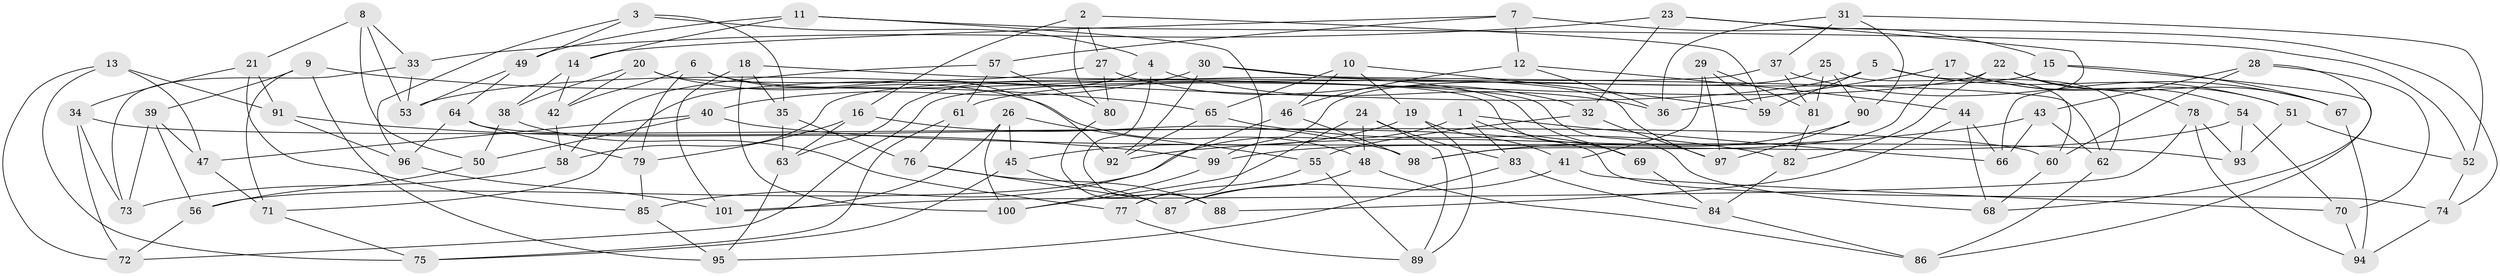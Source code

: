 // coarse degree distribution, {6: 0.24390243902439024, 5: 0.3170731707317073, 4: 0.17073170731707318, 7: 0.14634146341463414, 8: 0.0975609756097561, 9: 0.024390243902439025}
// Generated by graph-tools (version 1.1) at 2025/38/03/04/25 23:38:16]
// undirected, 101 vertices, 202 edges
graph export_dot {
  node [color=gray90,style=filled];
  1;
  2;
  3;
  4;
  5;
  6;
  7;
  8;
  9;
  10;
  11;
  12;
  13;
  14;
  15;
  16;
  17;
  18;
  19;
  20;
  21;
  22;
  23;
  24;
  25;
  26;
  27;
  28;
  29;
  30;
  31;
  32;
  33;
  34;
  35;
  36;
  37;
  38;
  39;
  40;
  41;
  42;
  43;
  44;
  45;
  46;
  47;
  48;
  49;
  50;
  51;
  52;
  53;
  54;
  55;
  56;
  57;
  58;
  59;
  60;
  61;
  62;
  63;
  64;
  65;
  66;
  67;
  68;
  69;
  70;
  71;
  72;
  73;
  74;
  75;
  76;
  77;
  78;
  79;
  80;
  81;
  82;
  83;
  84;
  85;
  86;
  87;
  88;
  89;
  90;
  91;
  92;
  93;
  94;
  95;
  96;
  97;
  98;
  99;
  100;
  101;
  1 -- 83;
  1 -- 66;
  1 -- 56;
  1 -- 69;
  2 -- 27;
  2 -- 16;
  2 -- 80;
  2 -- 59;
  3 -- 96;
  3 -- 4;
  3 -- 49;
  3 -- 35;
  4 -- 36;
  4 -- 88;
  4 -- 63;
  5 -- 59;
  5 -- 62;
  5 -- 53;
  5 -- 51;
  6 -- 69;
  6 -- 42;
  6 -- 92;
  6 -- 79;
  7 -- 15;
  7 -- 12;
  7 -- 14;
  7 -- 57;
  8 -- 53;
  8 -- 33;
  8 -- 21;
  8 -- 50;
  9 -- 65;
  9 -- 95;
  9 -- 71;
  9 -- 39;
  10 -- 65;
  10 -- 19;
  10 -- 46;
  10 -- 59;
  11 -- 52;
  11 -- 49;
  11 -- 14;
  11 -- 77;
  12 -- 36;
  12 -- 46;
  12 -- 44;
  13 -- 47;
  13 -- 75;
  13 -- 72;
  13 -- 91;
  14 -- 42;
  14 -- 38;
  15 -- 86;
  15 -- 67;
  15 -- 58;
  16 -- 79;
  16 -- 63;
  16 -- 98;
  17 -- 98;
  17 -- 51;
  17 -- 54;
  17 -- 36;
  18 -- 35;
  18 -- 101;
  18 -- 100;
  18 -- 68;
  19 -- 41;
  19 -- 89;
  19 -- 45;
  20 -- 69;
  20 -- 38;
  20 -- 42;
  20 -- 48;
  21 -- 85;
  21 -- 91;
  21 -- 34;
  22 -- 67;
  22 -- 78;
  22 -- 82;
  22 -- 61;
  23 -- 32;
  23 -- 66;
  23 -- 74;
  23 -- 33;
  24 -- 89;
  24 -- 83;
  24 -- 100;
  24 -- 48;
  25 -- 81;
  25 -- 60;
  25 -- 90;
  25 -- 99;
  26 -- 100;
  26 -- 55;
  26 -- 101;
  26 -- 45;
  27 -- 80;
  27 -- 32;
  27 -- 71;
  28 -- 68;
  28 -- 43;
  28 -- 70;
  28 -- 60;
  29 -- 81;
  29 -- 59;
  29 -- 41;
  29 -- 97;
  30 -- 62;
  30 -- 97;
  30 -- 40;
  30 -- 92;
  31 -- 52;
  31 -- 37;
  31 -- 36;
  31 -- 90;
  32 -- 55;
  32 -- 97;
  33 -- 73;
  33 -- 53;
  34 -- 72;
  34 -- 73;
  34 -- 60;
  35 -- 76;
  35 -- 63;
  37 -- 72;
  37 -- 67;
  37 -- 81;
  38 -- 77;
  38 -- 50;
  39 -- 47;
  39 -- 56;
  39 -- 73;
  40 -- 50;
  40 -- 47;
  40 -- 93;
  41 -- 87;
  41 -- 70;
  42 -- 58;
  43 -- 66;
  43 -- 62;
  43 -- 92;
  44 -- 68;
  44 -- 66;
  44 -- 88;
  45 -- 75;
  45 -- 87;
  46 -- 98;
  46 -- 85;
  47 -- 71;
  48 -- 86;
  48 -- 87;
  49 -- 64;
  49 -- 53;
  50 -- 56;
  51 -- 93;
  51 -- 52;
  52 -- 74;
  54 -- 99;
  54 -- 93;
  54 -- 70;
  55 -- 77;
  55 -- 89;
  56 -- 72;
  57 -- 80;
  57 -- 58;
  57 -- 61;
  58 -- 73;
  60 -- 68;
  61 -- 75;
  61 -- 76;
  62 -- 86;
  63 -- 95;
  64 -- 74;
  64 -- 96;
  64 -- 79;
  65 -- 92;
  65 -- 82;
  67 -- 94;
  69 -- 84;
  70 -- 94;
  71 -- 75;
  74 -- 94;
  76 -- 88;
  76 -- 87;
  77 -- 89;
  78 -- 101;
  78 -- 93;
  78 -- 94;
  79 -- 85;
  80 -- 88;
  81 -- 82;
  82 -- 84;
  83 -- 84;
  83 -- 95;
  84 -- 86;
  85 -- 95;
  90 -- 97;
  90 -- 98;
  91 -- 96;
  91 -- 99;
  96 -- 101;
  99 -- 100;
}
